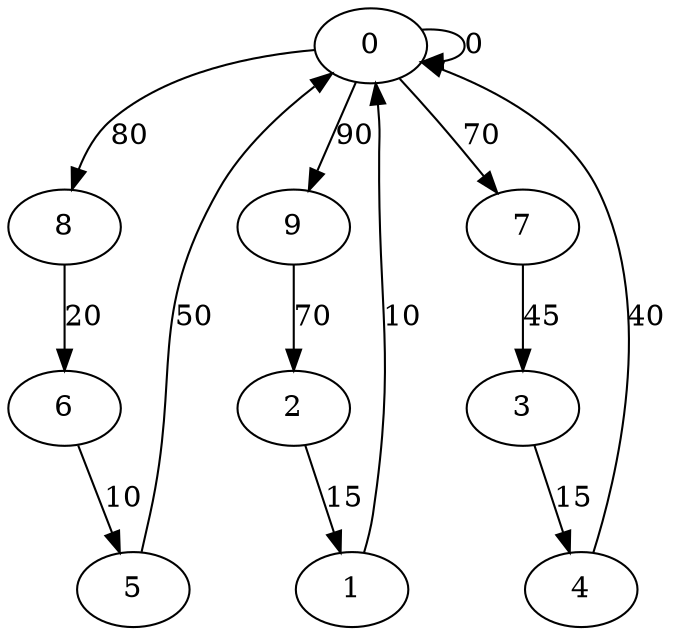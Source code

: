 digraph G {
	0->9[ label=90 ];
	0->0[ label=0 ];
	0->8[ label=80 ];
	0->7[ label=70 ];
	8->6[ label=20 ];
	5->0[ label=50 ];
	4->0[ label=40 ];
	7->3[ label=45 ];
	3->4[ label=15 ];
	9->2[ label=70 ];
	2->1[ label=15 ];
	1->0[ label=10 ];
	6->5[ label=10 ];
	0 [ label=0 ];
	1 [ label=1 ];
	2 [ label=2 ];
	3 [ label=3 ];
	4 [ label=4 ];
	5 [ label=5 ];
	6 [ label=6 ];
	7 [ label=7 ];
	8 [ label=8 ];
	9 [ label=9 ];

}
